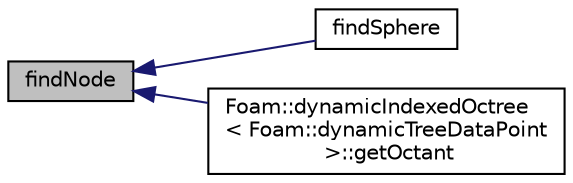 digraph "findNode"
{
  bgcolor="transparent";
  edge [fontname="Helvetica",fontsize="10",labelfontname="Helvetica",labelfontsize="10"];
  node [fontname="Helvetica",fontsize="10",shape=record];
  rankdir="LR";
  Node1 [label="findNode",height=0.2,width=0.4,color="black", fillcolor="grey75", style="filled", fontcolor="black"];
  Node1 -> Node2 [dir="back",color="midnightblue",fontsize="10",style="solid",fontname="Helvetica"];
  Node2 [label="findSphere",height=0.2,width=0.4,color="black",URL="$a00604.html#a65ec920cec15d5cb48b4e190ebc7c96d",tooltip="Find (in no particular order) indices of all shapes inside or. "];
  Node1 -> Node3 [dir="back",color="midnightblue",fontsize="10",style="solid",fontname="Helvetica"];
  Node3 [label="Foam::dynamicIndexedOctree\l\< Foam::dynamicTreeDataPoint\l \>::getOctant",height=0.2,width=0.4,color="black",URL="$a00604.html#a36994951ee6485ae76d974d51f6fc871"];
}
